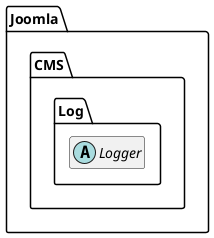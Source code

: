 @startuml
set namespaceSeparator \\
hide members
hide << alias >> circle

abstract class Joomla\\CMS\\Log\\Logger
@enduml
